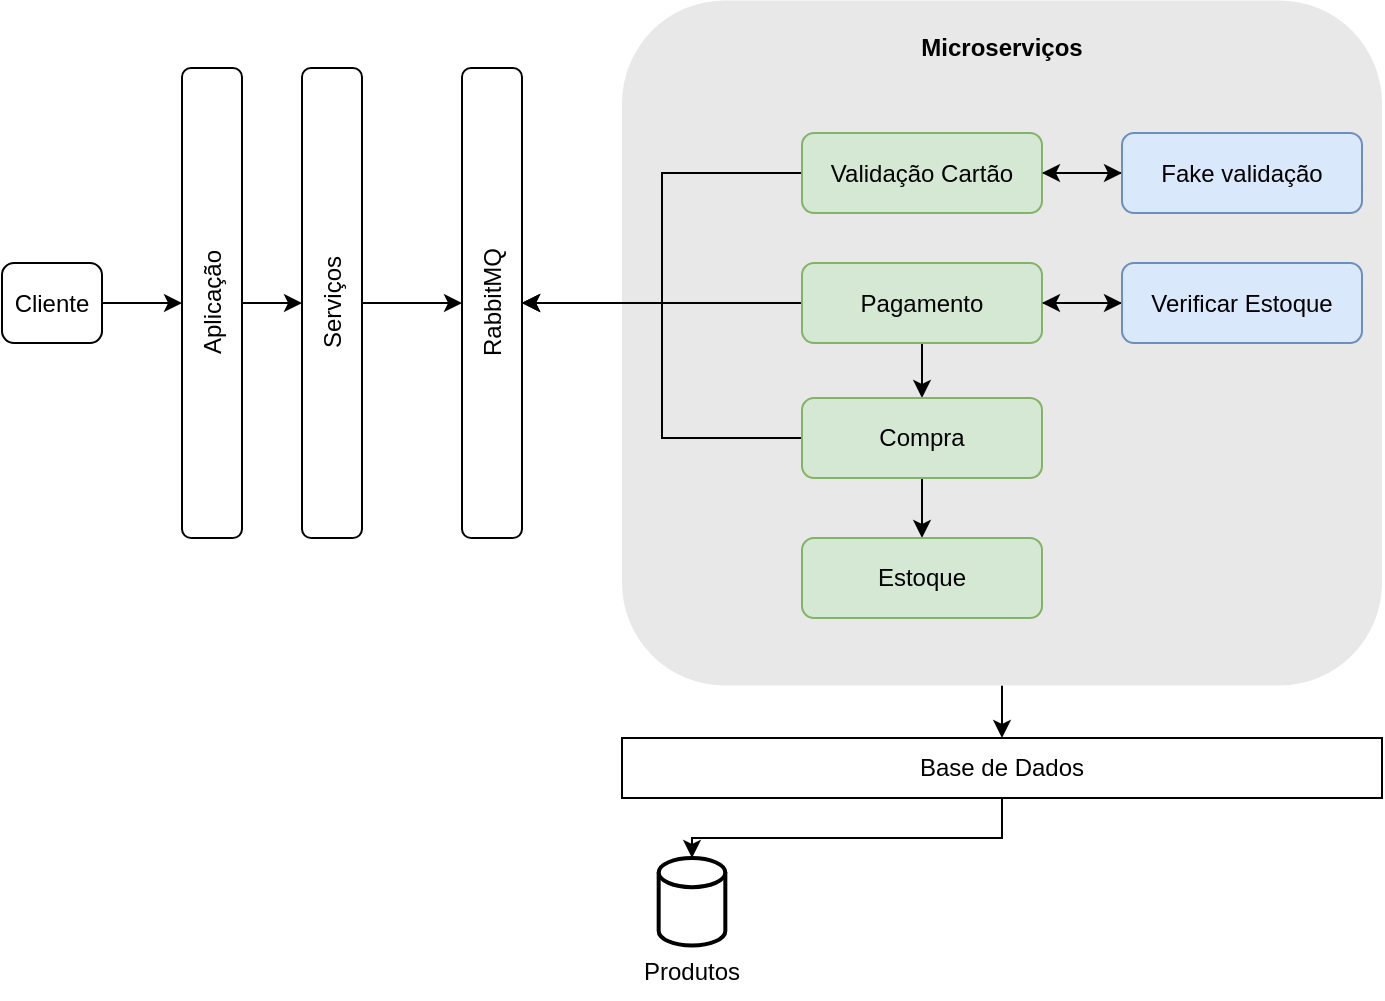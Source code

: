 <mxfile version="21.3.7" type="device">
  <diagram name="Página-1" id="qMSpR44Arh6WHb0rhWWZ">
    <mxGraphModel dx="946" dy="610" grid="1" gridSize="10" guides="1" tooltips="1" connect="1" arrows="1" fold="1" page="1" pageScale="1" pageWidth="827" pageHeight="1169" math="0" shadow="0">
      <root>
        <mxCell id="0" />
        <mxCell id="1" parent="0" />
        <mxCell id="yXqzKv2SJQ2WaFODa19P-121" style="edgeStyle=orthogonalEdgeStyle;rounded=0;orthogonalLoop=1;jettySize=auto;html=1;exitX=0.5;exitY=1;exitDx=0;exitDy=0;entryX=0.5;entryY=0;entryDx=0;entryDy=0;" edge="1" parent="1" source="yXqzKv2SJQ2WaFODa19P-115" target="yXqzKv2SJQ2WaFODa19P-119">
          <mxGeometry relative="1" as="geometry" />
        </mxCell>
        <mxCell id="yXqzKv2SJQ2WaFODa19P-115" value="" style="rounded=1;whiteSpace=wrap;html=1;strokeColor=none;fillColor=#E8E8E8;" vertex="1" parent="1">
          <mxGeometry x="370" y="111.25" width="380" height="342.5" as="geometry" />
        </mxCell>
        <mxCell id="yXqzKv2SJQ2WaFODa19P-90" style="edgeStyle=orthogonalEdgeStyle;rounded=0;orthogonalLoop=1;jettySize=auto;html=1;exitX=1;exitY=0.5;exitDx=0;exitDy=0;entryX=0;entryY=0.5;entryDx=0;entryDy=0;" edge="1" parent="1" source="yXqzKv2SJQ2WaFODa19P-1" target="yXqzKv2SJQ2WaFODa19P-15">
          <mxGeometry relative="1" as="geometry" />
        </mxCell>
        <mxCell id="yXqzKv2SJQ2WaFODa19P-1" value="Cliente" style="rounded=1;whiteSpace=wrap;html=1;horizontal=1;" vertex="1" parent="1">
          <mxGeometry x="60" y="242.5" width="50" height="40" as="geometry" />
        </mxCell>
        <mxCell id="yXqzKv2SJQ2WaFODa19P-104" style="edgeStyle=orthogonalEdgeStyle;rounded=0;orthogonalLoop=1;jettySize=auto;html=1;exitX=0;exitY=0.5;exitDx=0;exitDy=0;entryX=1;entryY=0.5;entryDx=0;entryDy=0;" edge="1" parent="1" source="yXqzKv2SJQ2WaFODa19P-12" target="yXqzKv2SJQ2WaFODa19P-100">
          <mxGeometry relative="1" as="geometry" />
        </mxCell>
        <mxCell id="yXqzKv2SJQ2WaFODa19P-107" style="edgeStyle=orthogonalEdgeStyle;rounded=0;orthogonalLoop=1;jettySize=auto;html=1;exitX=1;exitY=0.5;exitDx=0;exitDy=0;entryX=0;entryY=0.5;entryDx=0;entryDy=0;" edge="1" parent="1" source="yXqzKv2SJQ2WaFODa19P-12" target="yXqzKv2SJQ2WaFODa19P-40">
          <mxGeometry relative="1" as="geometry" />
        </mxCell>
        <mxCell id="yXqzKv2SJQ2WaFODa19P-113" style="edgeStyle=orthogonalEdgeStyle;rounded=0;orthogonalLoop=1;jettySize=auto;html=1;exitX=0.5;exitY=1;exitDx=0;exitDy=0;entryX=0.5;entryY=0;entryDx=0;entryDy=0;" edge="1" parent="1" source="yXqzKv2SJQ2WaFODa19P-12" target="yXqzKv2SJQ2WaFODa19P-37">
          <mxGeometry relative="1" as="geometry" />
        </mxCell>
        <mxCell id="yXqzKv2SJQ2WaFODa19P-12" value="Pagamento" style="rounded=1;whiteSpace=wrap;html=1;fillColor=#d5e8d4;strokeColor=#82b366;shadow=0;" vertex="1" parent="1">
          <mxGeometry x="460" y="242.5" width="120" height="40" as="geometry" />
        </mxCell>
        <mxCell id="yXqzKv2SJQ2WaFODa19P-89" style="edgeStyle=orthogonalEdgeStyle;rounded=0;orthogonalLoop=1;jettySize=auto;html=1;exitX=1;exitY=0.5;exitDx=0;exitDy=0;entryX=0;entryY=0.5;entryDx=0;entryDy=0;" edge="1" parent="1" source="yXqzKv2SJQ2WaFODa19P-15" target="yXqzKv2SJQ2WaFODa19P-42">
          <mxGeometry relative="1" as="geometry" />
        </mxCell>
        <mxCell id="yXqzKv2SJQ2WaFODa19P-15" value="Aplicação" style="rounded=1;whiteSpace=wrap;html=1;horizontal=0;" vertex="1" parent="1">
          <mxGeometry x="150" y="145" width="30" height="235" as="geometry" />
        </mxCell>
        <mxCell id="yXqzKv2SJQ2WaFODa19P-103" style="edgeStyle=orthogonalEdgeStyle;rounded=0;orthogonalLoop=1;jettySize=auto;html=1;exitX=0;exitY=0.5;exitDx=0;exitDy=0;entryX=1;entryY=0.5;entryDx=0;entryDy=0;" edge="1" parent="1" source="yXqzKv2SJQ2WaFODa19P-29" target="yXqzKv2SJQ2WaFODa19P-100">
          <mxGeometry relative="1" as="geometry" />
        </mxCell>
        <mxCell id="yXqzKv2SJQ2WaFODa19P-108" style="edgeStyle=orthogonalEdgeStyle;rounded=0;orthogonalLoop=1;jettySize=auto;html=1;exitX=1;exitY=0.5;exitDx=0;exitDy=0;entryX=0;entryY=0.5;entryDx=0;entryDy=0;" edge="1" parent="1" source="yXqzKv2SJQ2WaFODa19P-29" target="yXqzKv2SJQ2WaFODa19P-85">
          <mxGeometry relative="1" as="geometry" />
        </mxCell>
        <mxCell id="yXqzKv2SJQ2WaFODa19P-29" value="Validação Cartão" style="rounded=1;whiteSpace=wrap;html=1;fillColor=#d5e8d4;strokeColor=#82b366;shadow=0;" vertex="1" parent="1">
          <mxGeometry x="460" y="177.5" width="120" height="40" as="geometry" />
        </mxCell>
        <mxCell id="yXqzKv2SJQ2WaFODa19P-35" value="" style="group" vertex="1" connectable="0" parent="1">
          <mxGeometry x="380" y="540" width="50" height="70" as="geometry" />
        </mxCell>
        <mxCell id="yXqzKv2SJQ2WaFODa19P-33" value="" style="strokeWidth=2;html=1;shape=mxgraph.flowchart.database;whiteSpace=wrap;" vertex="1" parent="yXqzKv2SJQ2WaFODa19P-35">
          <mxGeometry x="8.333" width="33.333" height="43.75" as="geometry" />
        </mxCell>
        <mxCell id="yXqzKv2SJQ2WaFODa19P-34" value="Produtos" style="text;html=1;strokeColor=none;fillColor=none;align=center;verticalAlign=middle;whiteSpace=wrap;rounded=0;" vertex="1" parent="yXqzKv2SJQ2WaFODa19P-35">
          <mxGeometry y="43.75" width="50" height="26.25" as="geometry" />
        </mxCell>
        <mxCell id="yXqzKv2SJQ2WaFODa19P-102" style="edgeStyle=orthogonalEdgeStyle;rounded=0;orthogonalLoop=1;jettySize=auto;html=1;exitX=0;exitY=0.5;exitDx=0;exitDy=0;entryX=1;entryY=0.5;entryDx=0;entryDy=0;" edge="1" parent="1" source="yXqzKv2SJQ2WaFODa19P-37" target="yXqzKv2SJQ2WaFODa19P-100">
          <mxGeometry relative="1" as="geometry" />
        </mxCell>
        <mxCell id="yXqzKv2SJQ2WaFODa19P-114" style="edgeStyle=orthogonalEdgeStyle;rounded=0;orthogonalLoop=1;jettySize=auto;html=1;exitX=0.5;exitY=1;exitDx=0;exitDy=0;entryX=0.5;entryY=0;entryDx=0;entryDy=0;" edge="1" parent="1" source="yXqzKv2SJQ2WaFODa19P-37" target="yXqzKv2SJQ2WaFODa19P-111">
          <mxGeometry relative="1" as="geometry" />
        </mxCell>
        <mxCell id="yXqzKv2SJQ2WaFODa19P-37" value="Compra" style="rounded=1;whiteSpace=wrap;html=1;fillColor=#d5e8d4;strokeColor=#82b366;shadow=0;" vertex="1" parent="1">
          <mxGeometry x="460" y="310" width="120" height="40" as="geometry" />
        </mxCell>
        <mxCell id="yXqzKv2SJQ2WaFODa19P-110" style="edgeStyle=orthogonalEdgeStyle;rounded=0;orthogonalLoop=1;jettySize=auto;html=1;exitX=0;exitY=0.5;exitDx=0;exitDy=0;entryX=1;entryY=0.5;entryDx=0;entryDy=0;" edge="1" parent="1" source="yXqzKv2SJQ2WaFODa19P-40" target="yXqzKv2SJQ2WaFODa19P-12">
          <mxGeometry relative="1" as="geometry" />
        </mxCell>
        <mxCell id="yXqzKv2SJQ2WaFODa19P-40" value="Verificar Estoque" style="rounded=1;whiteSpace=wrap;html=1;fillColor=#dae8fc;strokeColor=#6c8ebf;shadow=0;" vertex="1" parent="1">
          <mxGeometry x="620" y="242.5" width="120" height="40" as="geometry" />
        </mxCell>
        <mxCell id="yXqzKv2SJQ2WaFODa19P-101" value="" style="edgeStyle=orthogonalEdgeStyle;rounded=0;orthogonalLoop=1;jettySize=auto;html=1;" edge="1" parent="1" source="yXqzKv2SJQ2WaFODa19P-42" target="yXqzKv2SJQ2WaFODa19P-100">
          <mxGeometry relative="1" as="geometry" />
        </mxCell>
        <mxCell id="yXqzKv2SJQ2WaFODa19P-42" value="Serviços" style="rounded=1;whiteSpace=wrap;html=1;horizontal=0;" vertex="1" parent="1">
          <mxGeometry x="210" y="145" width="30" height="235" as="geometry" />
        </mxCell>
        <mxCell id="yXqzKv2SJQ2WaFODa19P-109" style="edgeStyle=orthogonalEdgeStyle;rounded=0;orthogonalLoop=1;jettySize=auto;html=1;exitX=0;exitY=0.5;exitDx=0;exitDy=0;entryX=1;entryY=0.5;entryDx=0;entryDy=0;" edge="1" parent="1" source="yXqzKv2SJQ2WaFODa19P-85" target="yXqzKv2SJQ2WaFODa19P-29">
          <mxGeometry relative="1" as="geometry" />
        </mxCell>
        <mxCell id="yXqzKv2SJQ2WaFODa19P-85" value="Fake validação" style="rounded=1;whiteSpace=wrap;html=1;fillColor=#dae8fc;strokeColor=#6c8ebf;shadow=0;" vertex="1" parent="1">
          <mxGeometry x="620" y="177.5" width="120" height="40" as="geometry" />
        </mxCell>
        <mxCell id="yXqzKv2SJQ2WaFODa19P-111" value="Estoque" style="rounded=1;whiteSpace=wrap;html=1;fillColor=#d5e8d4;strokeColor=#82b366;shadow=0;" vertex="1" parent="1">
          <mxGeometry x="460" y="380" width="120" height="40" as="geometry" />
        </mxCell>
        <mxCell id="yXqzKv2SJQ2WaFODa19P-116" value="Microserviços" style="text;html=1;strokeColor=none;fillColor=none;align=center;verticalAlign=middle;whiteSpace=wrap;rounded=0;fontStyle=1" vertex="1" parent="1">
          <mxGeometry x="530" y="120" width="60" height="30" as="geometry" />
        </mxCell>
        <mxCell id="yXqzKv2SJQ2WaFODa19P-100" value="RabbitMQ" style="rounded=1;whiteSpace=wrap;html=1;horizontal=0;container=0;" vertex="1" parent="1">
          <mxGeometry x="290" y="145" width="30" height="235" as="geometry" />
        </mxCell>
        <mxCell id="yXqzKv2SJQ2WaFODa19P-120" style="edgeStyle=orthogonalEdgeStyle;rounded=0;orthogonalLoop=1;jettySize=auto;html=1;exitX=0.5;exitY=1;exitDx=0;exitDy=0;entryX=0.5;entryY=0;entryDx=0;entryDy=0;entryPerimeter=0;" edge="1" parent="1" source="yXqzKv2SJQ2WaFODa19P-119" target="yXqzKv2SJQ2WaFODa19P-33">
          <mxGeometry relative="1" as="geometry" />
        </mxCell>
        <mxCell id="yXqzKv2SJQ2WaFODa19P-119" value="Base de Dados" style="rounded=0;whiteSpace=wrap;html=1;" vertex="1" parent="1">
          <mxGeometry x="370" y="480" width="380" height="30" as="geometry" />
        </mxCell>
      </root>
    </mxGraphModel>
  </diagram>
</mxfile>
